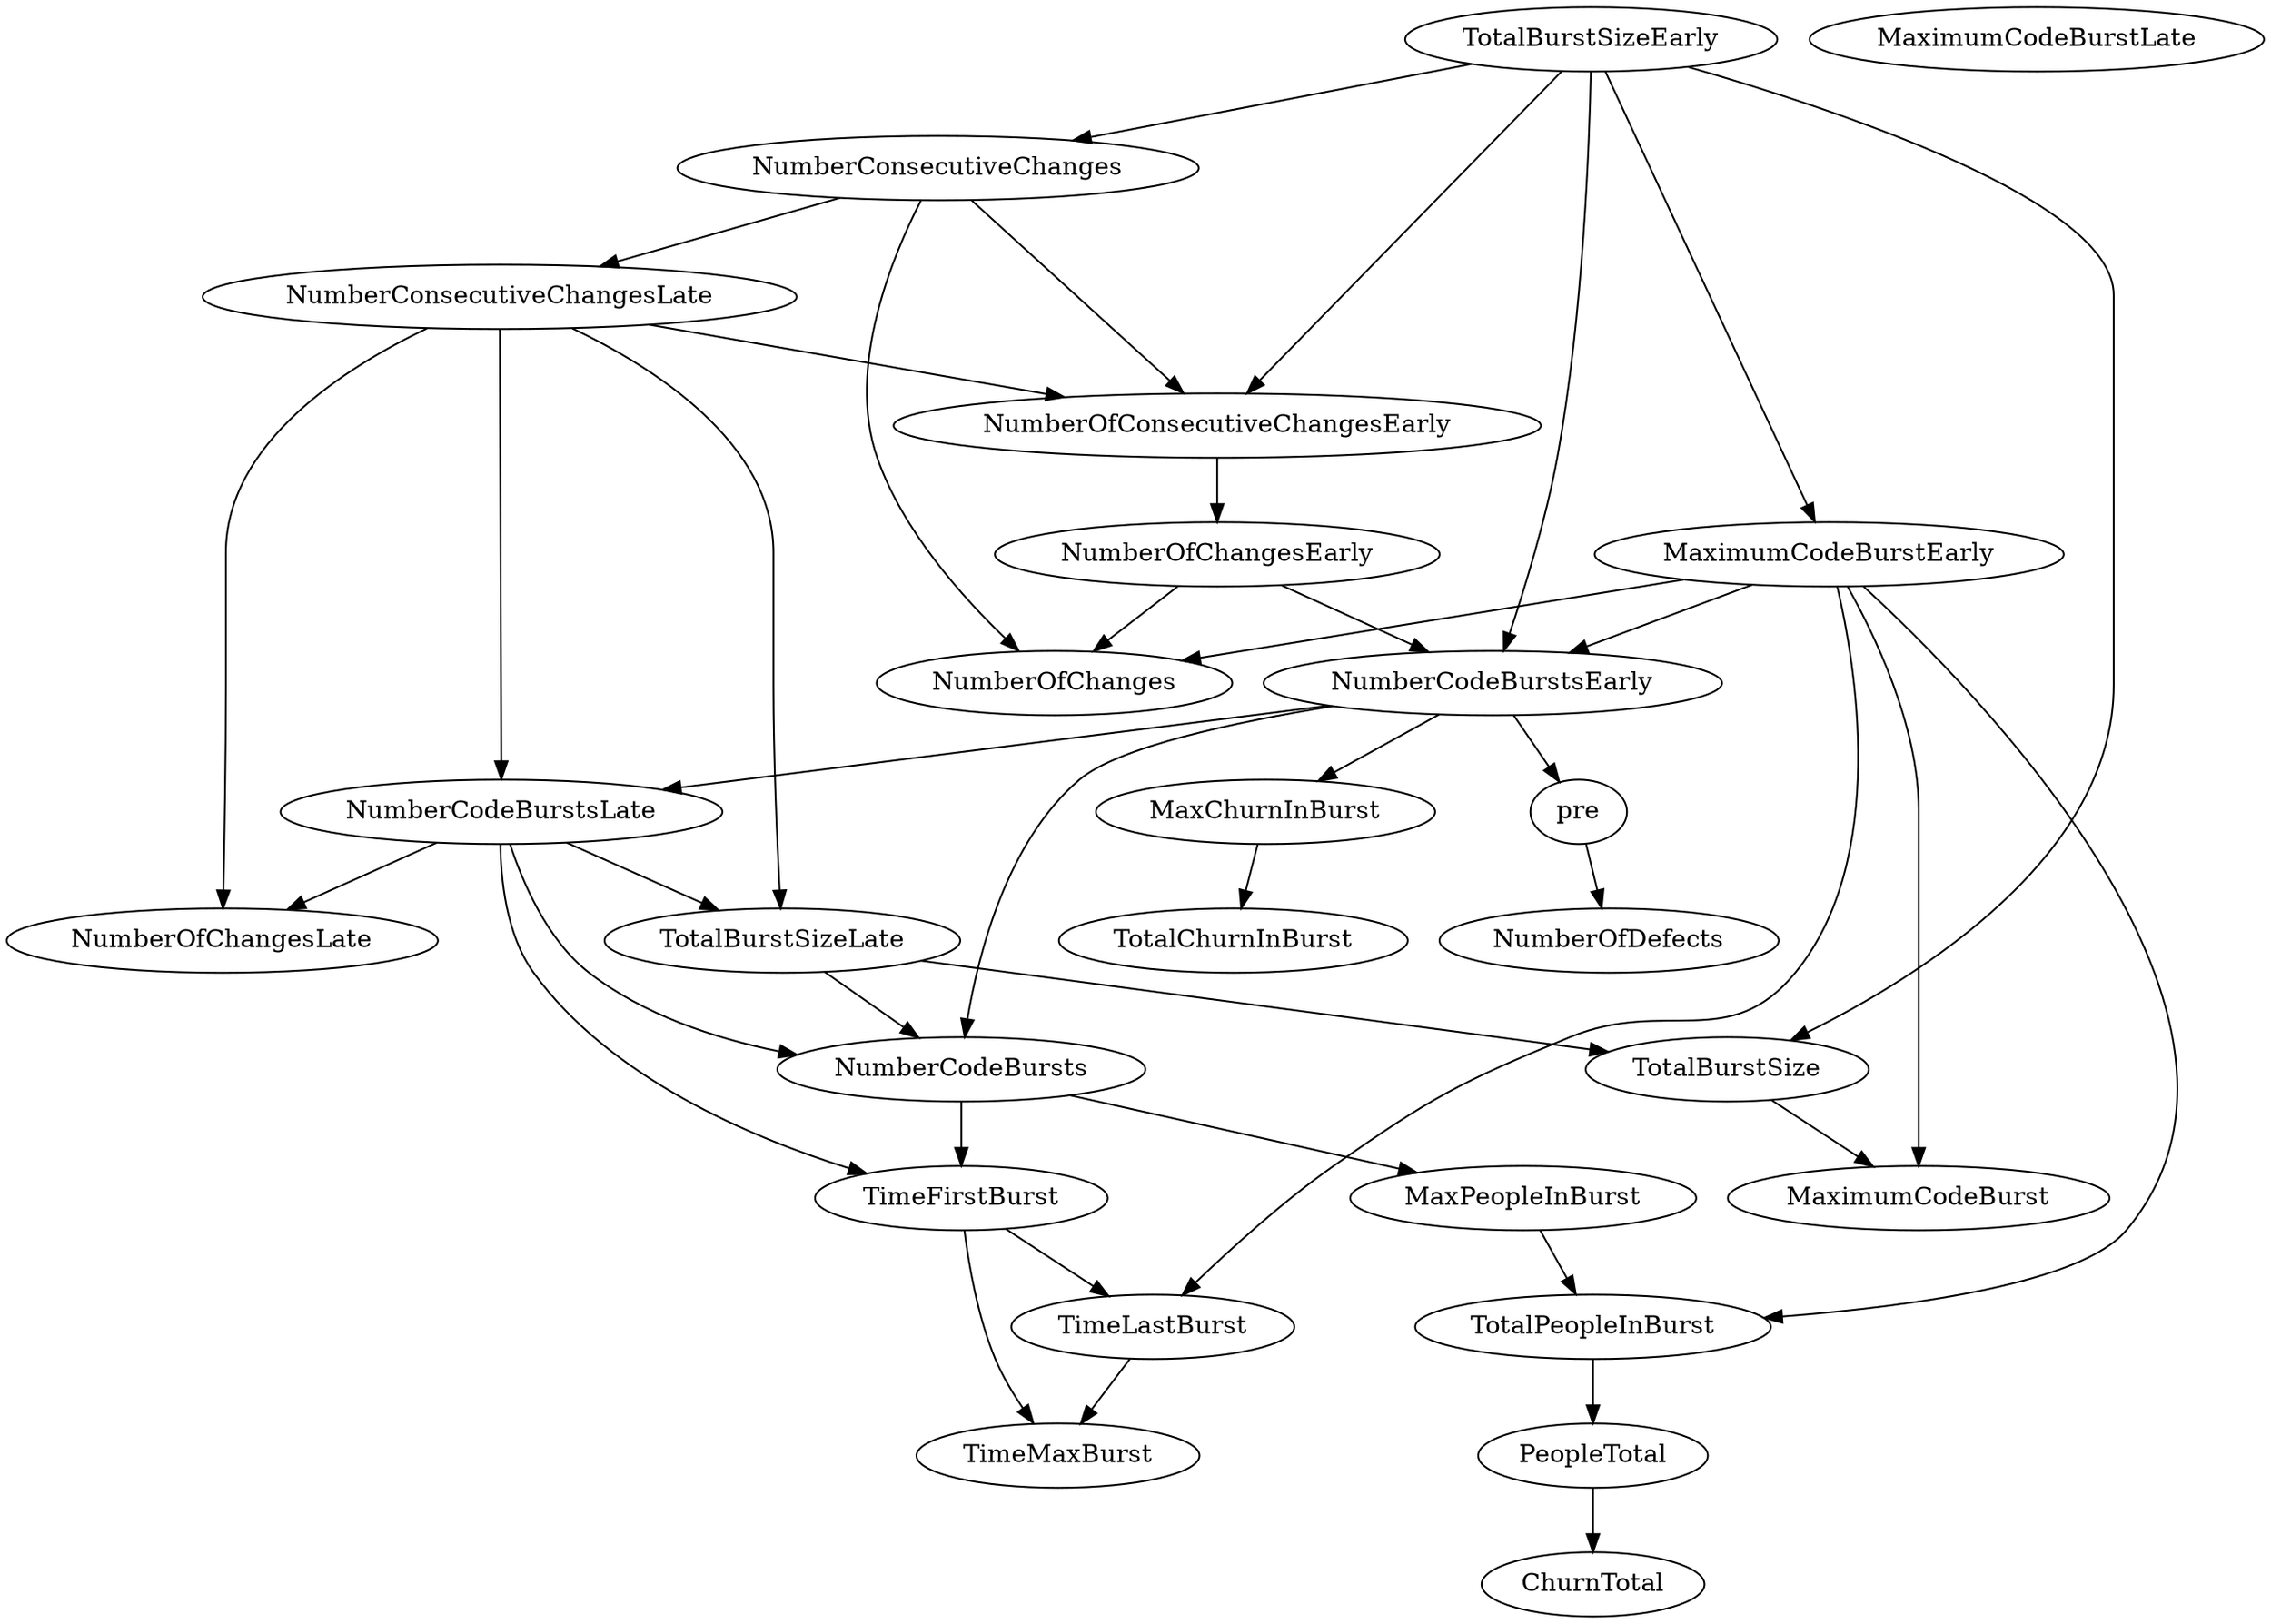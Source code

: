 digraph {
   TotalPeopleInBurst;
   MaximumCodeBurstLate;
   NumberOfChanges;
   MaxPeopleInBurst;
   TotalBurstSizeLate;
   NumberCodeBurstsLate;
   NumberOfChangesLate;
   NumberOfChangesEarly;
   MaxChurnInBurst;
   MaximumCodeBurstEarly;
   NumberCodeBurstsEarly;
   TimeFirstBurst;
   TotalChurnInBurst;
   ChurnTotal;
   MaximumCodeBurst;
   NumberOfConsecutiveChangesEarly;
   NumberConsecutiveChangesLate;
   TotalBurstSizeEarly;
   TotalBurstSize;
   TimeMaxBurst;
   NumberConsecutiveChanges;
   TimeLastBurst;
   NumberCodeBursts;
   PeopleTotal;
   pre;
   NumberOfDefects;
   TotalPeopleInBurst -> PeopleTotal;
   MaxPeopleInBurst -> TotalPeopleInBurst;
   TotalBurstSizeLate -> TotalBurstSize;
   TotalBurstSizeLate -> NumberCodeBursts;
   NumberCodeBurstsLate -> TotalBurstSizeLate;
   NumberCodeBurstsLate -> NumberOfChangesLate;
   NumberCodeBurstsLate -> TimeFirstBurst;
   NumberCodeBurstsLate -> NumberCodeBursts;
   NumberOfChangesEarly -> NumberOfChanges;
   NumberOfChangesEarly -> NumberCodeBurstsEarly;
   MaxChurnInBurst -> TotalChurnInBurst;
   MaximumCodeBurstEarly -> TotalPeopleInBurst;
   MaximumCodeBurstEarly -> NumberOfChanges;
   MaximumCodeBurstEarly -> NumberCodeBurstsEarly;
   MaximumCodeBurstEarly -> MaximumCodeBurst;
   MaximumCodeBurstEarly -> TimeLastBurst;
   NumberCodeBurstsEarly -> NumberCodeBurstsLate;
   NumberCodeBurstsEarly -> MaxChurnInBurst;
   NumberCodeBurstsEarly -> NumberCodeBursts;
   NumberCodeBurstsEarly -> pre;
   TimeFirstBurst -> TimeMaxBurst;
   TimeFirstBurst -> TimeLastBurst;
   NumberOfConsecutiveChangesEarly -> NumberOfChangesEarly;
   NumberConsecutiveChangesLate -> TotalBurstSizeLate;
   NumberConsecutiveChangesLate -> NumberCodeBurstsLate;
   NumberConsecutiveChangesLate -> NumberOfChangesLate;
   NumberConsecutiveChangesLate -> NumberOfConsecutiveChangesEarly;
   TotalBurstSizeEarly -> MaximumCodeBurstEarly;
   TotalBurstSizeEarly -> NumberCodeBurstsEarly;
   TotalBurstSizeEarly -> NumberOfConsecutiveChangesEarly;
   TotalBurstSizeEarly -> TotalBurstSize;
   TotalBurstSizeEarly -> NumberConsecutiveChanges;
   TotalBurstSize -> MaximumCodeBurst;
   NumberConsecutiveChanges -> NumberOfChanges;
   NumberConsecutiveChanges -> NumberOfConsecutiveChangesEarly;
   NumberConsecutiveChanges -> NumberConsecutiveChangesLate;
   TimeLastBurst -> TimeMaxBurst;
   NumberCodeBursts -> MaxPeopleInBurst;
   NumberCodeBursts -> TimeFirstBurst;
   PeopleTotal -> ChurnTotal;
   pre -> NumberOfDefects;
}
